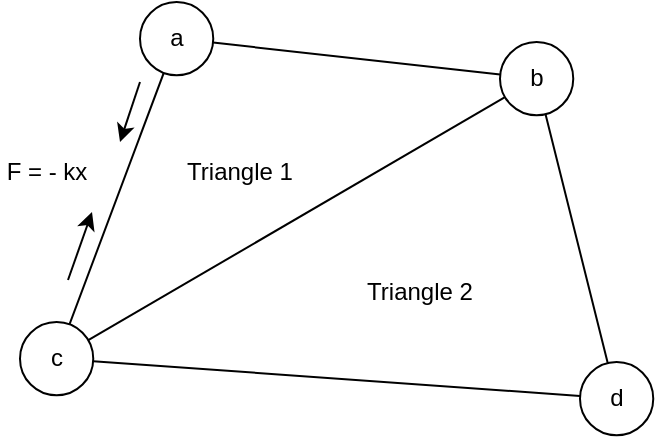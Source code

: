 <mxfile version="20.8.11" type="device"><diagram name="Page-1" id="RGLSpU5GXpGWFJqp3PR3"><mxGraphModel dx="724" dy="427" grid="1" gridSize="10" guides="1" tooltips="1" connect="1" arrows="1" fold="1" page="1" pageScale="1" pageWidth="850" pageHeight="1100" math="0" shadow="0"><root><mxCell id="0"/><mxCell id="1" parent="0"/><mxCell id="aGhpc1gm8kNdz87xDU7H-1" value="a" style="ellipse;whiteSpace=wrap;html=1;aspect=fixed;" vertex="1" parent="1"><mxGeometry x="230" y="130" width="36.633" height="36.633" as="geometry"/></mxCell><mxCell id="aGhpc1gm8kNdz87xDU7H-2" value="d" style="ellipse;whiteSpace=wrap;html=1;aspect=fixed;" vertex="1" parent="1"><mxGeometry x="450" y="310" width="36.633" height="36.633" as="geometry"/></mxCell><mxCell id="aGhpc1gm8kNdz87xDU7H-3" value="c" style="ellipse;whiteSpace=wrap;html=1;aspect=fixed;" vertex="1" parent="1"><mxGeometry x="170" y="290" width="36.633" height="36.633" as="geometry"/></mxCell><mxCell id="aGhpc1gm8kNdz87xDU7H-6" value="b" style="ellipse;whiteSpace=wrap;html=1;aspect=fixed;" vertex="1" parent="1"><mxGeometry x="410" y="150" width="36.633" height="36.633" as="geometry"/></mxCell><mxCell id="aGhpc1gm8kNdz87xDU7H-7" value="" style="endArrow=none;html=1;rounded=0;" edge="1" parent="1" source="aGhpc1gm8kNdz87xDU7H-3" target="aGhpc1gm8kNdz87xDU7H-1"><mxGeometry width="50" height="50" relative="1" as="geometry"><mxPoint x="350" y="450" as="sourcePoint"/><mxPoint x="450" y="350" as="targetPoint"/></mxGeometry></mxCell><mxCell id="aGhpc1gm8kNdz87xDU7H-9" value="" style="endArrow=none;html=1;rounded=0;" edge="1" parent="1" source="aGhpc1gm8kNdz87xDU7H-3" target="aGhpc1gm8kNdz87xDU7H-6"><mxGeometry width="50" height="50" relative="1" as="geometry"><mxPoint x="217.006" y="311.267" as="sourcePoint"/><mxPoint x="263.036" y="188.749" as="targetPoint"/></mxGeometry></mxCell><mxCell id="aGhpc1gm8kNdz87xDU7H-10" value="" style="endArrow=none;html=1;rounded=0;" edge="1" parent="1" source="aGhpc1gm8kNdz87xDU7H-1" target="aGhpc1gm8kNdz87xDU7H-6"><mxGeometry width="50" height="50" relative="1" as="geometry"><mxPoint x="270" y="150" as="sourcePoint"/><mxPoint x="570.007" y="203.482" as="targetPoint"/></mxGeometry></mxCell><mxCell id="aGhpc1gm8kNdz87xDU7H-11" value="" style="endArrow=none;html=1;rounded=0;" edge="1" parent="1" source="aGhpc1gm8kNdz87xDU7H-3" target="aGhpc1gm8kNdz87xDU7H-2"><mxGeometry width="50" height="50" relative="1" as="geometry"><mxPoint x="209.473" y="389.996" as="sourcePoint"/><mxPoint x="530.007" y="443.482" as="targetPoint"/></mxGeometry></mxCell><mxCell id="aGhpc1gm8kNdz87xDU7H-12" value="" style="endArrow=none;html=1;rounded=0;" edge="1" parent="1" source="aGhpc1gm8kNdz87xDU7H-6" target="aGhpc1gm8kNdz87xDU7H-2"><mxGeometry width="50" height="50" relative="1" as="geometry"><mxPoint x="489.993" y="236.516" as="sourcePoint"/><mxPoint x="810.527" y="290.002" as="targetPoint"/></mxGeometry></mxCell><mxCell id="aGhpc1gm8kNdz87xDU7H-13" value="" style="endArrow=classic;html=1;rounded=0;" edge="1" parent="1"><mxGeometry width="50" height="50" relative="1" as="geometry"><mxPoint x="230" y="170" as="sourcePoint"/><mxPoint x="220" y="200" as="targetPoint"/></mxGeometry></mxCell><mxCell id="aGhpc1gm8kNdz87xDU7H-15" value="" style="endArrow=classic;html=1;rounded=0;" edge="1" parent="1"><mxGeometry width="50" height="50" relative="1" as="geometry"><mxPoint x="194" y="269" as="sourcePoint"/><mxPoint x="206" y="235" as="targetPoint"/></mxGeometry></mxCell><mxCell id="aGhpc1gm8kNdz87xDU7H-17" value="Triangle 1" style="text;html=1;strokeColor=none;fillColor=none;align=center;verticalAlign=middle;whiteSpace=wrap;rounded=0;" vertex="1" parent="1"><mxGeometry x="250" y="200" width="60" height="30" as="geometry"/></mxCell><mxCell id="aGhpc1gm8kNdz87xDU7H-18" value="Triangle 2" style="text;html=1;strokeColor=none;fillColor=none;align=center;verticalAlign=middle;whiteSpace=wrap;rounded=0;" vertex="1" parent="1"><mxGeometry x="340" y="260" width="60" height="30" as="geometry"/></mxCell><mxCell id="aGhpc1gm8kNdz87xDU7H-19" value="F = - kx" style="text;html=1;strokeColor=none;fillColor=none;align=center;verticalAlign=middle;whiteSpace=wrap;rounded=0;" vertex="1" parent="1"><mxGeometry x="160" y="210" width="46.63" height="10" as="geometry"/></mxCell></root></mxGraphModel></diagram></mxfile>